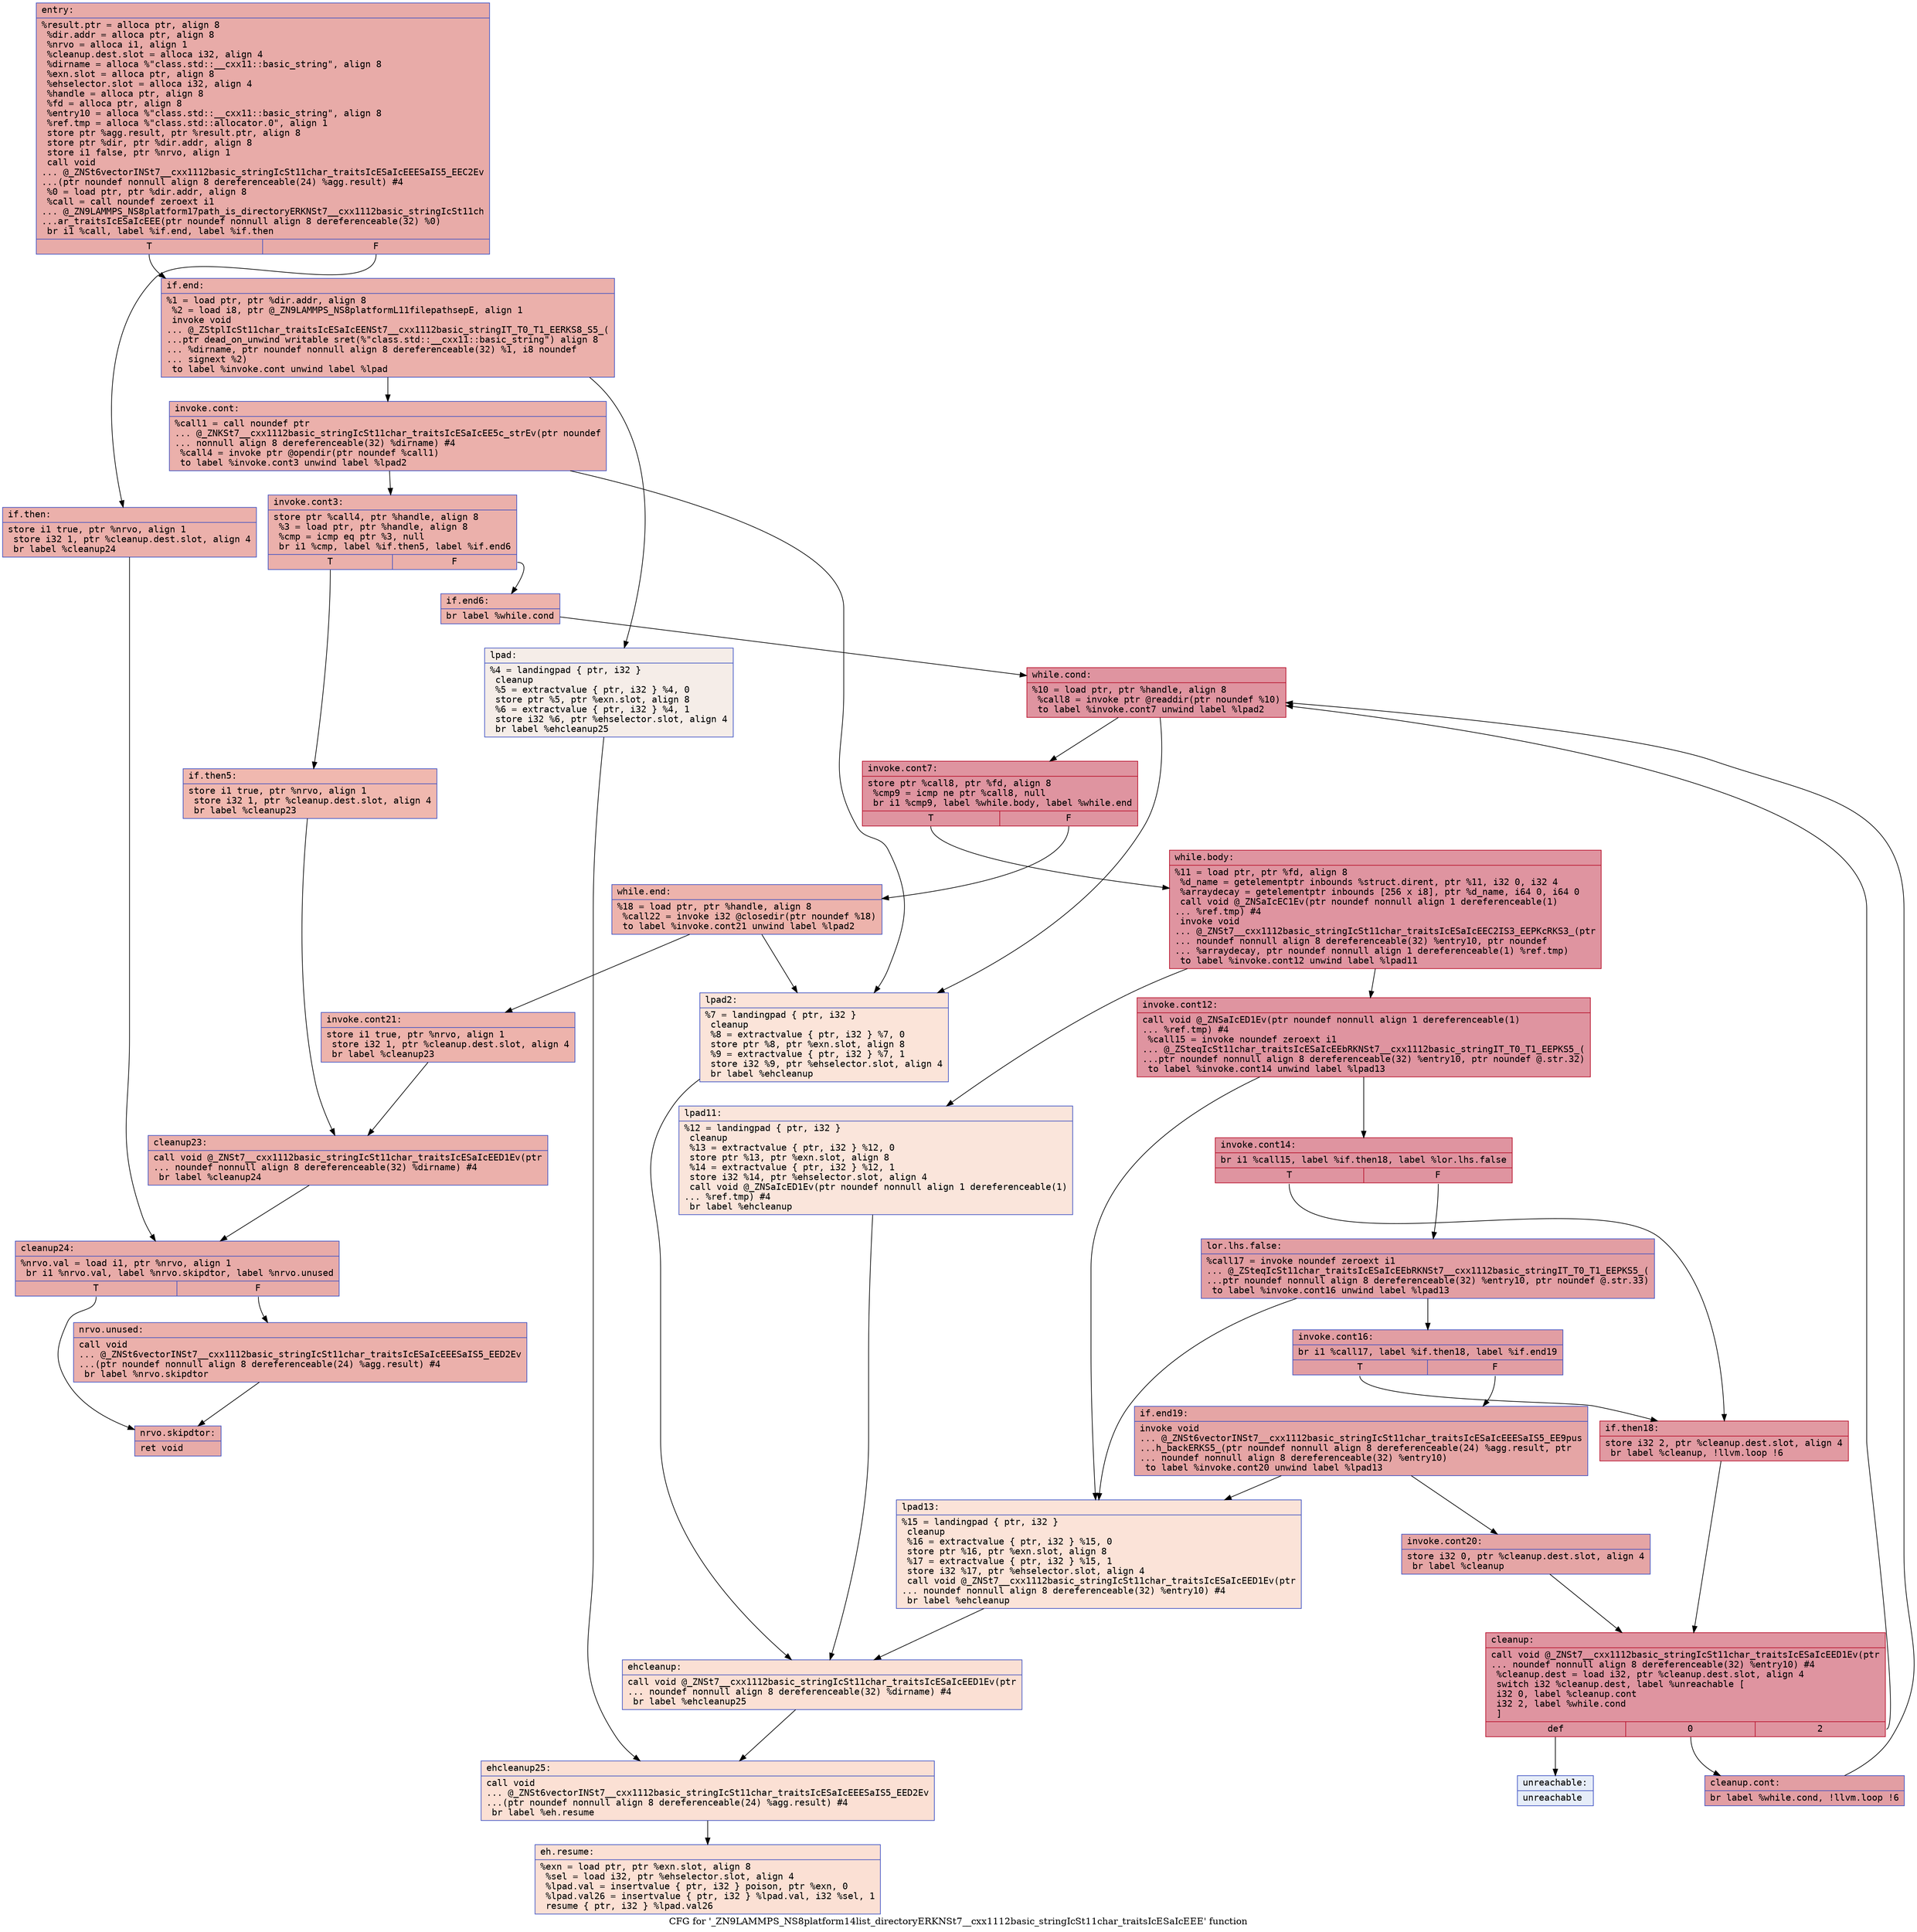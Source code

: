 digraph "CFG for '_ZN9LAMMPS_NS8platform14list_directoryERKNSt7__cxx1112basic_stringIcSt11char_traitsIcESaIcEEE' function" {
	label="CFG for '_ZN9LAMMPS_NS8platform14list_directoryERKNSt7__cxx1112basic_stringIcSt11char_traitsIcESaIcEEE' function";

	Node0x5651cd7f2dc0 [shape=record,color="#3d50c3ff", style=filled, fillcolor="#cc403a70" fontname="Courier",label="{entry:\l|  %result.ptr = alloca ptr, align 8\l  %dir.addr = alloca ptr, align 8\l  %nrvo = alloca i1, align 1\l  %cleanup.dest.slot = alloca i32, align 4\l  %dirname = alloca %\"class.std::__cxx11::basic_string\", align 8\l  %exn.slot = alloca ptr, align 8\l  %ehselector.slot = alloca i32, align 4\l  %handle = alloca ptr, align 8\l  %fd = alloca ptr, align 8\l  %entry10 = alloca %\"class.std::__cxx11::basic_string\", align 8\l  %ref.tmp = alloca %\"class.std::allocator.0\", align 1\l  store ptr %agg.result, ptr %result.ptr, align 8\l  store ptr %dir, ptr %dir.addr, align 8\l  store i1 false, ptr %nrvo, align 1\l  call void\l... @_ZNSt6vectorINSt7__cxx1112basic_stringIcSt11char_traitsIcESaIcEEESaIS5_EEC2Ev\l...(ptr noundef nonnull align 8 dereferenceable(24) %agg.result) #4\l  %0 = load ptr, ptr %dir.addr, align 8\l  %call = call noundef zeroext i1\l... @_ZN9LAMMPS_NS8platform17path_is_directoryERKNSt7__cxx1112basic_stringIcSt11ch\l...ar_traitsIcESaIcEEE(ptr noundef nonnull align 8 dereferenceable(32) %0)\l  br i1 %call, label %if.end, label %if.then\l|{<s0>T|<s1>F}}"];
	Node0x5651cd7f2dc0:s0 -> Node0x5651cd7f3be0[tooltip="entry -> if.end\nProbability 50.00%" ];
	Node0x5651cd7f2dc0:s1 -> Node0x5651cd7f3c50[tooltip="entry -> if.then\nProbability 50.00%" ];
	Node0x5651cd7f3c50 [shape=record,color="#3d50c3ff", style=filled, fillcolor="#d24b4070" fontname="Courier",label="{if.then:\l|  store i1 true, ptr %nrvo, align 1\l  store i32 1, ptr %cleanup.dest.slot, align 4\l  br label %cleanup24\l}"];
	Node0x5651cd7f3c50 -> Node0x5651cd7f3ee0[tooltip="if.then -> cleanup24\nProbability 100.00%" ];
	Node0x5651cd7f3be0 [shape=record,color="#3d50c3ff", style=filled, fillcolor="#d24b4070" fontname="Courier",label="{if.end:\l|  %1 = load ptr, ptr %dir.addr, align 8\l  %2 = load i8, ptr @_ZN9LAMMPS_NS8platformL11filepathsepE, align 1\l  invoke void\l... @_ZStplIcSt11char_traitsIcESaIcEENSt7__cxx1112basic_stringIT_T0_T1_EERKS8_S5_(\l...ptr dead_on_unwind writable sret(%\"class.std::__cxx11::basic_string\") align 8\l... %dirname, ptr noundef nonnull align 8 dereferenceable(32) %1, i8 noundef\l... signext %2)\l          to label %invoke.cont unwind label %lpad\l}"];
	Node0x5651cd7f3be0 -> Node0x5651cd7f4060[tooltip="if.end -> invoke.cont\nProbability 100.00%" ];
	Node0x5651cd7f3be0 -> Node0x5651cd7f40b0[tooltip="if.end -> lpad\nProbability 0.00%" ];
	Node0x5651cd7f4060 [shape=record,color="#3d50c3ff", style=filled, fillcolor="#d24b4070" fontname="Courier",label="{invoke.cont:\l|  %call1 = call noundef ptr\l... @_ZNKSt7__cxx1112basic_stringIcSt11char_traitsIcESaIcEE5c_strEv(ptr noundef\l... nonnull align 8 dereferenceable(32) %dirname) #4\l  %call4 = invoke ptr @opendir(ptr noundef %call1)\l          to label %invoke.cont3 unwind label %lpad2\l}"];
	Node0x5651cd7f4060 -> Node0x5651cd7f4410[tooltip="invoke.cont -> invoke.cont3\nProbability 100.00%" ];
	Node0x5651cd7f4060 -> Node0x5651cd7f4550[tooltip="invoke.cont -> lpad2\nProbability 0.00%" ];
	Node0x5651cd7f4410 [shape=record,color="#3d50c3ff", style=filled, fillcolor="#d24b4070" fontname="Courier",label="{invoke.cont3:\l|  store ptr %call4, ptr %handle, align 8\l  %3 = load ptr, ptr %handle, align 8\l  %cmp = icmp eq ptr %3, null\l  br i1 %cmp, label %if.then5, label %if.end6\l|{<s0>T|<s1>F}}"];
	Node0x5651cd7f4410:s0 -> Node0x5651cd7f34b0[tooltip="invoke.cont3 -> if.then5\nProbability 37.50%" ];
	Node0x5651cd7f4410:s1 -> Node0x5651cd7f3530[tooltip="invoke.cont3 -> if.end6\nProbability 62.50%" ];
	Node0x5651cd7f34b0 [shape=record,color="#3d50c3ff", style=filled, fillcolor="#dc5d4a70" fontname="Courier",label="{if.then5:\l|  store i1 true, ptr %nrvo, align 1\l  store i32 1, ptr %cleanup.dest.slot, align 4\l  br label %cleanup23\l}"];
	Node0x5651cd7f34b0 -> Node0x5651cd7f4e20[tooltip="if.then5 -> cleanup23\nProbability 100.00%" ];
	Node0x5651cd7f40b0 [shape=record,color="#3d50c3ff", style=filled, fillcolor="#e8d6cc70" fontname="Courier",label="{lpad:\l|  %4 = landingpad \{ ptr, i32 \}\l          cleanup\l  %5 = extractvalue \{ ptr, i32 \} %4, 0\l  store ptr %5, ptr %exn.slot, align 8\l  %6 = extractvalue \{ ptr, i32 \} %4, 1\l  store i32 %6, ptr %ehselector.slot, align 4\l  br label %ehcleanup25\l}"];
	Node0x5651cd7f40b0 -> Node0x5651cd7f50d0[tooltip="lpad -> ehcleanup25\nProbability 100.00%" ];
	Node0x5651cd7f4550 [shape=record,color="#3d50c3ff", style=filled, fillcolor="#f5c1a970" fontname="Courier",label="{lpad2:\l|  %7 = landingpad \{ ptr, i32 \}\l          cleanup\l  %8 = extractvalue \{ ptr, i32 \} %7, 0\l  store ptr %8, ptr %exn.slot, align 8\l  %9 = extractvalue \{ ptr, i32 \} %7, 1\l  store i32 %9, ptr %ehselector.slot, align 4\l  br label %ehcleanup\l}"];
	Node0x5651cd7f4550 -> Node0x5651cd7f54a0[tooltip="lpad2 -> ehcleanup\nProbability 100.00%" ];
	Node0x5651cd7f3530 [shape=record,color="#3d50c3ff", style=filled, fillcolor="#d6524470" fontname="Courier",label="{if.end6:\l|  br label %while.cond\l}"];
	Node0x5651cd7f3530 -> Node0x5651cd7f55c0[tooltip="if.end6 -> while.cond\nProbability 100.00%" ];
	Node0x5651cd7f55c0 [shape=record,color="#b70d28ff", style=filled, fillcolor="#b70d2870" fontname="Courier",label="{while.cond:\l|  %10 = load ptr, ptr %handle, align 8\l  %call8 = invoke ptr @readdir(ptr noundef %10)\l          to label %invoke.cont7 unwind label %lpad2\l}"];
	Node0x5651cd7f55c0 -> Node0x5651cd7f5730[tooltip="while.cond -> invoke.cont7\nProbability 100.00%" ];
	Node0x5651cd7f55c0 -> Node0x5651cd7f4550[tooltip="while.cond -> lpad2\nProbability 0.00%" ];
	Node0x5651cd7f5730 [shape=record,color="#b70d28ff", style=filled, fillcolor="#b70d2870" fontname="Courier",label="{invoke.cont7:\l|  store ptr %call8, ptr %fd, align 8\l  %cmp9 = icmp ne ptr %call8, null\l  br i1 %cmp9, label %while.body, label %while.end\l|{<s0>T|<s1>F}}"];
	Node0x5651cd7f5730:s0 -> Node0x5651cd7f5a50[tooltip="invoke.cont7 -> while.body\nProbability 96.88%" ];
	Node0x5651cd7f5730:s1 -> Node0x5651cd7f5ad0[tooltip="invoke.cont7 -> while.end\nProbability 3.12%" ];
	Node0x5651cd7f5a50 [shape=record,color="#b70d28ff", style=filled, fillcolor="#b70d2870" fontname="Courier",label="{while.body:\l|  %11 = load ptr, ptr %fd, align 8\l  %d_name = getelementptr inbounds %struct.dirent, ptr %11, i32 0, i32 4\l  %arraydecay = getelementptr inbounds [256 x i8], ptr %d_name, i64 0, i64 0\l  call void @_ZNSaIcEC1Ev(ptr noundef nonnull align 1 dereferenceable(1)\l... %ref.tmp) #4\l  invoke void\l... @_ZNSt7__cxx1112basic_stringIcSt11char_traitsIcESaIcEEC2IS3_EEPKcRKS3_(ptr\l... noundef nonnull align 8 dereferenceable(32) %entry10, ptr noundef\l... %arraydecay, ptr noundef nonnull align 1 dereferenceable(1) %ref.tmp)\l          to label %invoke.cont12 unwind label %lpad11\l}"];
	Node0x5651cd7f5a50 -> Node0x5651cd7f6030[tooltip="while.body -> invoke.cont12\nProbability 100.00%" ];
	Node0x5651cd7f5a50 -> Node0x5651cd7f60b0[tooltip="while.body -> lpad11\nProbability 0.00%" ];
	Node0x5651cd7f6030 [shape=record,color="#b70d28ff", style=filled, fillcolor="#b70d2870" fontname="Courier",label="{invoke.cont12:\l|  call void @_ZNSaIcED1Ev(ptr noundef nonnull align 1 dereferenceable(1)\l... %ref.tmp) #4\l  %call15 = invoke noundef zeroext i1\l... @_ZSteqIcSt11char_traitsIcESaIcEEbRKNSt7__cxx1112basic_stringIT_T0_T1_EEPKS5_(\l...ptr noundef nonnull align 8 dereferenceable(32) %entry10, ptr noundef @.str.32)\l          to label %invoke.cont14 unwind label %lpad13\l}"];
	Node0x5651cd7f6030 -> Node0x5651cd7f63e0[tooltip="invoke.cont12 -> invoke.cont14\nProbability 100.00%" ];
	Node0x5651cd7f6030 -> Node0x5651cd7f6490[tooltip="invoke.cont12 -> lpad13\nProbability 0.00%" ];
	Node0x5651cd7f63e0 [shape=record,color="#b70d28ff", style=filled, fillcolor="#b70d2870" fontname="Courier",label="{invoke.cont14:\l|  br i1 %call15, label %if.then18, label %lor.lhs.false\l|{<s0>T|<s1>F}}"];
	Node0x5651cd7f63e0:s0 -> Node0x5651cd7f6730[tooltip="invoke.cont14 -> if.then18\nProbability 50.00%" ];
	Node0x5651cd7f63e0:s1 -> Node0x5651cd7f67b0[tooltip="invoke.cont14 -> lor.lhs.false\nProbability 50.00%" ];
	Node0x5651cd7f67b0 [shape=record,color="#3d50c3ff", style=filled, fillcolor="#be242e70" fontname="Courier",label="{lor.lhs.false:\l|  %call17 = invoke noundef zeroext i1\l... @_ZSteqIcSt11char_traitsIcESaIcEEbRKNSt7__cxx1112basic_stringIT_T0_T1_EEPKS5_(\l...ptr noundef nonnull align 8 dereferenceable(32) %entry10, ptr noundef @.str.33)\l          to label %invoke.cont16 unwind label %lpad13\l}"];
	Node0x5651cd7f67b0 -> Node0x5651cd7f68e0[tooltip="lor.lhs.false -> invoke.cont16\nProbability 100.00%" ];
	Node0x5651cd7f67b0 -> Node0x5651cd7f6490[tooltip="lor.lhs.false -> lpad13\nProbability 0.00%" ];
	Node0x5651cd7f68e0 [shape=record,color="#3d50c3ff", style=filled, fillcolor="#be242e70" fontname="Courier",label="{invoke.cont16:\l|  br i1 %call17, label %if.then18, label %if.end19\l|{<s0>T|<s1>F}}"];
	Node0x5651cd7f68e0:s0 -> Node0x5651cd7f6730[tooltip="invoke.cont16 -> if.then18\nProbability 50.00%" ];
	Node0x5651cd7f68e0:s1 -> Node0x5651cd7f6b30[tooltip="invoke.cont16 -> if.end19\nProbability 50.00%" ];
	Node0x5651cd7f6730 [shape=record,color="#b70d28ff", style=filled, fillcolor="#bb1b2c70" fontname="Courier",label="{if.then18:\l|  store i32 2, ptr %cleanup.dest.slot, align 4\l  br label %cleanup, !llvm.loop !6\l}"];
	Node0x5651cd7f6730 -> Node0x5651cd7f6d60[tooltip="if.then18 -> cleanup\nProbability 100.00%" ];
	Node0x5651cd7f60b0 [shape=record,color="#3d50c3ff", style=filled, fillcolor="#f4c5ad70" fontname="Courier",label="{lpad11:\l|  %12 = landingpad \{ ptr, i32 \}\l          cleanup\l  %13 = extractvalue \{ ptr, i32 \} %12, 0\l  store ptr %13, ptr %exn.slot, align 8\l  %14 = extractvalue \{ ptr, i32 \} %12, 1\l  store i32 %14, ptr %ehselector.slot, align 4\l  call void @_ZNSaIcED1Ev(ptr noundef nonnull align 1 dereferenceable(1)\l... %ref.tmp) #4\l  br label %ehcleanup\l}"];
	Node0x5651cd7f60b0 -> Node0x5651cd7f54a0[tooltip="lpad11 -> ehcleanup\nProbability 100.00%" ];
	Node0x5651cd7f6490 [shape=record,color="#3d50c3ff", style=filled, fillcolor="#f6bfa670" fontname="Courier",label="{lpad13:\l|  %15 = landingpad \{ ptr, i32 \}\l          cleanup\l  %16 = extractvalue \{ ptr, i32 \} %15, 0\l  store ptr %16, ptr %exn.slot, align 8\l  %17 = extractvalue \{ ptr, i32 \} %15, 1\l  store i32 %17, ptr %ehselector.slot, align 4\l  call void @_ZNSt7__cxx1112basic_stringIcSt11char_traitsIcESaIcEED1Ev(ptr\l... noundef nonnull align 8 dereferenceable(32) %entry10) #4\l  br label %ehcleanup\l}"];
	Node0x5651cd7f6490 -> Node0x5651cd7f54a0[tooltip="lpad13 -> ehcleanup\nProbability 100.00%" ];
	Node0x5651cd7f6b30 [shape=record,color="#3d50c3ff", style=filled, fillcolor="#c5333470" fontname="Courier",label="{if.end19:\l|  invoke void\l... @_ZNSt6vectorINSt7__cxx1112basic_stringIcSt11char_traitsIcESaIcEEESaIS5_EE9pus\l...h_backERKS5_(ptr noundef nonnull align 8 dereferenceable(24) %agg.result, ptr\l... noundef nonnull align 8 dereferenceable(32) %entry10)\l          to label %invoke.cont20 unwind label %lpad13\l}"];
	Node0x5651cd7f6b30 -> Node0x5651cd7f78e0[tooltip="if.end19 -> invoke.cont20\nProbability 100.00%" ];
	Node0x5651cd7f6b30 -> Node0x5651cd7f6490[tooltip="if.end19 -> lpad13\nProbability 0.00%" ];
	Node0x5651cd7f78e0 [shape=record,color="#3d50c3ff", style=filled, fillcolor="#c5333470" fontname="Courier",label="{invoke.cont20:\l|  store i32 0, ptr %cleanup.dest.slot, align 4\l  br label %cleanup\l}"];
	Node0x5651cd7f78e0 -> Node0x5651cd7f6d60[tooltip="invoke.cont20 -> cleanup\nProbability 100.00%" ];
	Node0x5651cd7f6d60 [shape=record,color="#b70d28ff", style=filled, fillcolor="#b70d2870" fontname="Courier",label="{cleanup:\l|  call void @_ZNSt7__cxx1112basic_stringIcSt11char_traitsIcESaIcEED1Ev(ptr\l... noundef nonnull align 8 dereferenceable(32) %entry10) #4\l  %cleanup.dest = load i32, ptr %cleanup.dest.slot, align 4\l  switch i32 %cleanup.dest, label %unreachable [\l    i32 0, label %cleanup.cont\l    i32 2, label %while.cond\l  ]\l|{<s0>def|<s1>0|<s2>2}}"];
	Node0x5651cd7f6d60:s0 -> Node0x5651cd7f7e40[tooltip="cleanup -> unreachable\nProbability 0.00%" ];
	Node0x5651cd7f6d60:s1 -> Node0x5651cd7f8000[tooltip="cleanup -> cleanup.cont\nProbability 50.00%" ];
	Node0x5651cd7f6d60:s2 -> Node0x5651cd7f55c0[tooltip="cleanup -> while.cond\nProbability 50.00%" ];
	Node0x5651cd7f8000 [shape=record,color="#3d50c3ff", style=filled, fillcolor="#be242e70" fontname="Courier",label="{cleanup.cont:\l|  br label %while.cond, !llvm.loop !6\l}"];
	Node0x5651cd7f8000 -> Node0x5651cd7f55c0[tooltip="cleanup.cont -> while.cond\nProbability 100.00%" ];
	Node0x5651cd7f5ad0 [shape=record,color="#3d50c3ff", style=filled, fillcolor="#d6524470" fontname="Courier",label="{while.end:\l|  %18 = load ptr, ptr %handle, align 8\l  %call22 = invoke i32 @closedir(ptr noundef %18)\l          to label %invoke.cont21 unwind label %lpad2\l}"];
	Node0x5651cd7f5ad0 -> Node0x5651cd7f8850[tooltip="while.end -> invoke.cont21\nProbability 100.00%" ];
	Node0x5651cd7f5ad0 -> Node0x5651cd7f4550[tooltip="while.end -> lpad2\nProbability 0.00%" ];
	Node0x5651cd7f8850 [shape=record,color="#3d50c3ff", style=filled, fillcolor="#d6524470" fontname="Courier",label="{invoke.cont21:\l|  store i1 true, ptr %nrvo, align 1\l  store i32 1, ptr %cleanup.dest.slot, align 4\l  br label %cleanup23\l}"];
	Node0x5651cd7f8850 -> Node0x5651cd7f4e20[tooltip="invoke.cont21 -> cleanup23\nProbability 100.00%" ];
	Node0x5651cd7f4e20 [shape=record,color="#3d50c3ff", style=filled, fillcolor="#d24b4070" fontname="Courier",label="{cleanup23:\l|  call void @_ZNSt7__cxx1112basic_stringIcSt11char_traitsIcESaIcEED1Ev(ptr\l... noundef nonnull align 8 dereferenceable(32) %dirname) #4\l  br label %cleanup24\l}"];
	Node0x5651cd7f4e20 -> Node0x5651cd7f3ee0[tooltip="cleanup23 -> cleanup24\nProbability 100.00%" ];
	Node0x5651cd7f54a0 [shape=record,color="#3d50c3ff", style=filled, fillcolor="#f7b99e70" fontname="Courier",label="{ehcleanup:\l|  call void @_ZNSt7__cxx1112basic_stringIcSt11char_traitsIcESaIcEED1Ev(ptr\l... noundef nonnull align 8 dereferenceable(32) %dirname) #4\l  br label %ehcleanup25\l}"];
	Node0x5651cd7f54a0 -> Node0x5651cd7f50d0[tooltip="ehcleanup -> ehcleanup25\nProbability 100.00%" ];
	Node0x5651cd7f3ee0 [shape=record,color="#3d50c3ff", style=filled, fillcolor="#cc403a70" fontname="Courier",label="{cleanup24:\l|  %nrvo.val = load i1, ptr %nrvo, align 1\l  br i1 %nrvo.val, label %nrvo.skipdtor, label %nrvo.unused\l|{<s0>T|<s1>F}}"];
	Node0x5651cd7f3ee0:s0 -> Node0x5651cd7f8bb0[tooltip="cleanup24 -> nrvo.skipdtor\nProbability 50.00%" ];
	Node0x5651cd7f3ee0:s1 -> Node0x5651cd7f8fa0[tooltip="cleanup24 -> nrvo.unused\nProbability 50.00%" ];
	Node0x5651cd7f8fa0 [shape=record,color="#3d50c3ff", style=filled, fillcolor="#d24b4070" fontname="Courier",label="{nrvo.unused:\l|  call void\l... @_ZNSt6vectorINSt7__cxx1112basic_stringIcSt11char_traitsIcESaIcEEESaIS5_EED2Ev\l...(ptr noundef nonnull align 8 dereferenceable(24) %agg.result) #4\l  br label %nrvo.skipdtor\l}"];
	Node0x5651cd7f8fa0 -> Node0x5651cd7f8bb0[tooltip="nrvo.unused -> nrvo.skipdtor\nProbability 100.00%" ];
	Node0x5651cd7f8bb0 [shape=record,color="#3d50c3ff", style=filled, fillcolor="#cc403a70" fontname="Courier",label="{nrvo.skipdtor:\l|  ret void\l}"];
	Node0x5651cd7f50d0 [shape=record,color="#3d50c3ff", style=filled, fillcolor="#f7b99e70" fontname="Courier",label="{ehcleanup25:\l|  call void\l... @_ZNSt6vectorINSt7__cxx1112basic_stringIcSt11char_traitsIcESaIcEEESaIS5_EED2Ev\l...(ptr noundef nonnull align 8 dereferenceable(24) %agg.result) #4\l  br label %eh.resume\l}"];
	Node0x5651cd7f50d0 -> Node0x5651cd7f93b0[tooltip="ehcleanup25 -> eh.resume\nProbability 100.00%" ];
	Node0x5651cd7f93b0 [shape=record,color="#3d50c3ff", style=filled, fillcolor="#f7b99e70" fontname="Courier",label="{eh.resume:\l|  %exn = load ptr, ptr %exn.slot, align 8\l  %sel = load i32, ptr %ehselector.slot, align 4\l  %lpad.val = insertvalue \{ ptr, i32 \} poison, ptr %exn, 0\l  %lpad.val26 = insertvalue \{ ptr, i32 \} %lpad.val, i32 %sel, 1\l  resume \{ ptr, i32 \} %lpad.val26\l}"];
	Node0x5651cd7f7e40 [shape=record,color="#3d50c3ff", style=filled, fillcolor="#c7d7f070" fontname="Courier",label="{unreachable:\l|  unreachable\l}"];
}
